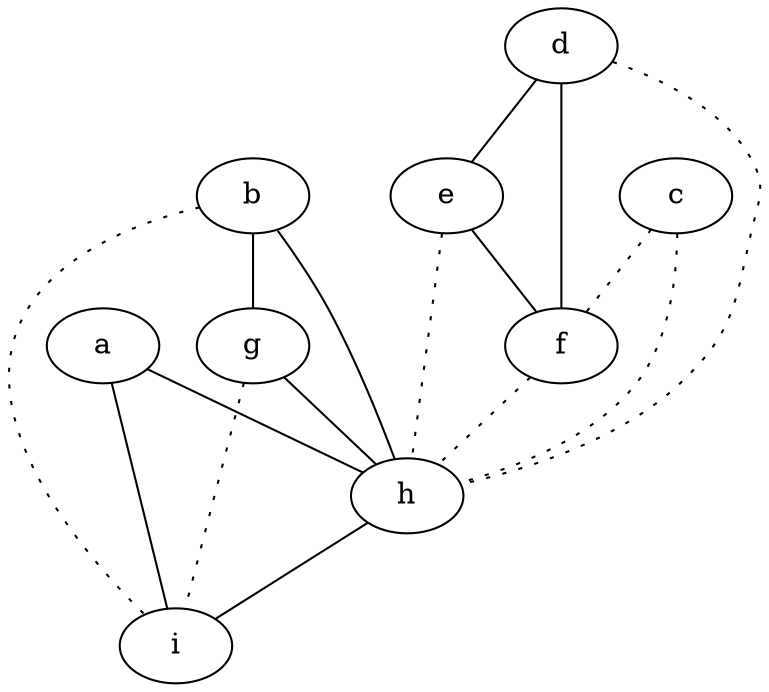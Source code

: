 graph {
a -- h;
a -- i;
b -- g;
b -- h;
b -- i [style=dotted];
c -- f [style=dotted];
c -- h [style=dotted];
d -- e;
d -- f;
d -- h [style=dotted];
e -- f;
e -- h [style=dotted];
f -- h [style=dotted];
g -- h;
g -- i [style=dotted];
h -- i;
}
